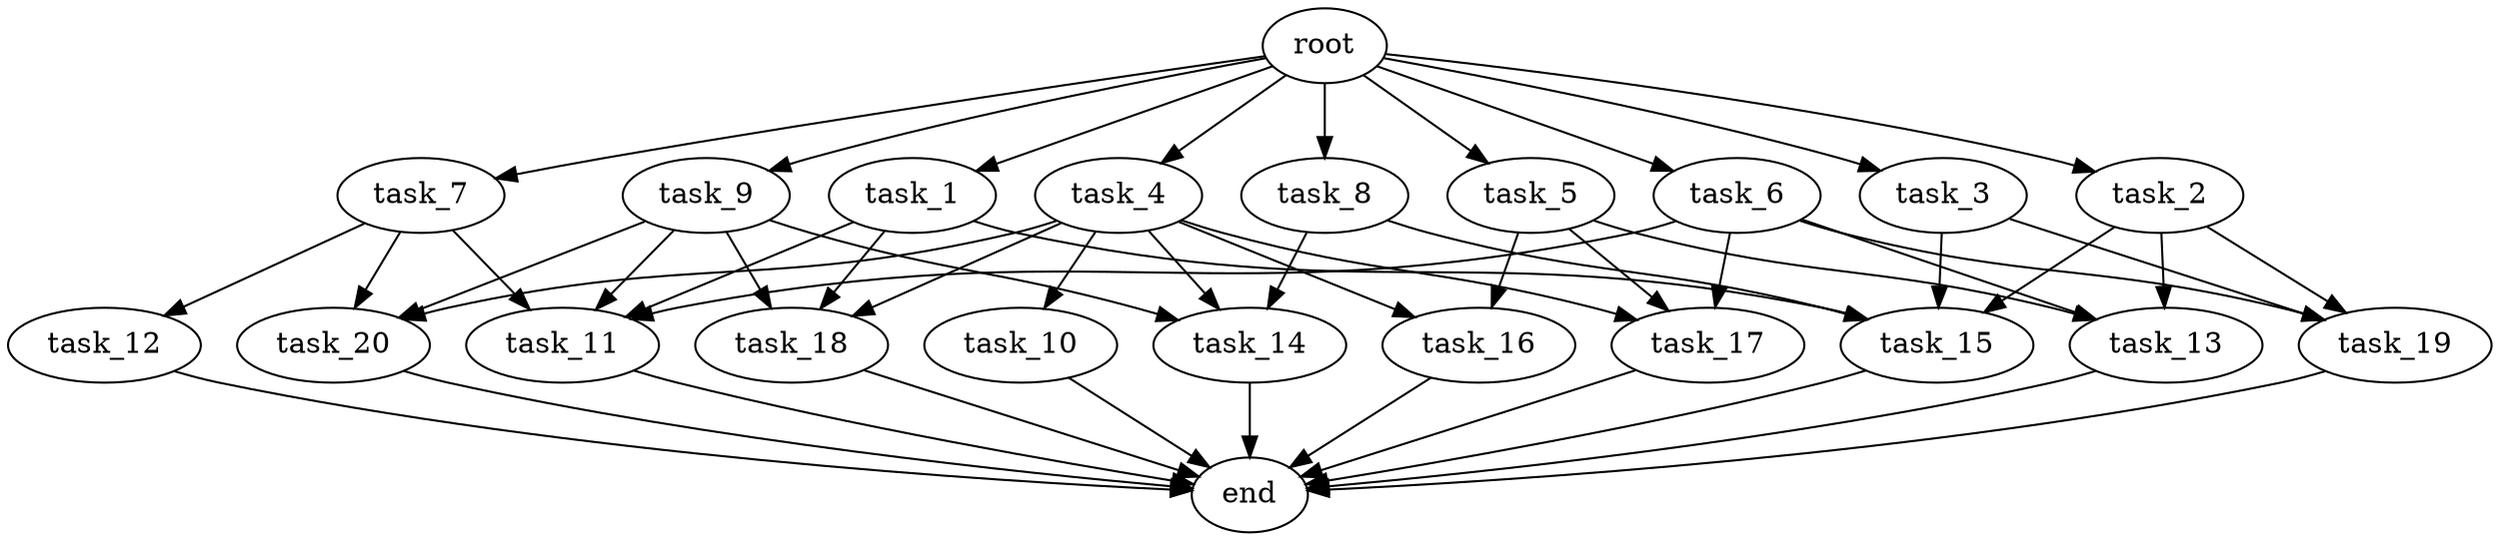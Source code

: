 digraph G {
  root [size="0.000000e+00"];
  task_1 [size="1.993335e+09"];
  task_2 [size="1.213254e+10"];
  task_3 [size="8.673818e+10"];
  task_4 [size="9.631202e+10"];
  task_5 [size="1.990382e+10"];
  task_6 [size="5.759369e+10"];
  task_7 [size="6.491660e+10"];
  task_8 [size="1.746214e+10"];
  task_9 [size="7.803311e+10"];
  task_10 [size="3.551735e+10"];
  task_11 [size="6.732255e+10"];
  task_12 [size="4.875450e+10"];
  task_13 [size="7.365525e+10"];
  task_14 [size="8.896435e+10"];
  task_15 [size="3.811329e+10"];
  task_16 [size="2.865949e+10"];
  task_17 [size="6.317490e+10"];
  task_18 [size="1.449339e+10"];
  task_19 [size="1.676588e+10"];
  task_20 [size="8.077364e+10"];
  end [size="0.000000e+00"];

  root -> task_1 [size="1.000000e-12"];
  root -> task_2 [size="1.000000e-12"];
  root -> task_3 [size="1.000000e-12"];
  root -> task_4 [size="1.000000e-12"];
  root -> task_5 [size="1.000000e-12"];
  root -> task_6 [size="1.000000e-12"];
  root -> task_7 [size="1.000000e-12"];
  root -> task_8 [size="1.000000e-12"];
  root -> task_9 [size="1.000000e-12"];
  task_1 -> task_11 [size="1.683064e+08"];
  task_1 -> task_15 [size="9.528322e+07"];
  task_1 -> task_18 [size="4.831128e+07"];
  task_2 -> task_13 [size="2.455175e+08"];
  task_2 -> task_15 [size="9.528322e+07"];
  task_2 -> task_19 [size="5.588626e+07"];
  task_3 -> task_15 [size="9.528322e+07"];
  task_3 -> task_19 [size="5.588626e+07"];
  task_4 -> task_10 [size="3.551735e+08"];
  task_4 -> task_14 [size="2.965478e+08"];
  task_4 -> task_16 [size="1.432975e+08"];
  task_4 -> task_17 [size="2.105830e+08"];
  task_4 -> task_18 [size="4.831128e+07"];
  task_4 -> task_20 [size="2.692455e+08"];
  task_5 -> task_13 [size="2.455175e+08"];
  task_5 -> task_16 [size="1.432975e+08"];
  task_5 -> task_17 [size="2.105830e+08"];
  task_6 -> task_11 [size="1.683064e+08"];
  task_6 -> task_13 [size="2.455175e+08"];
  task_6 -> task_17 [size="2.105830e+08"];
  task_6 -> task_19 [size="5.588626e+07"];
  task_7 -> task_11 [size="1.683064e+08"];
  task_7 -> task_12 [size="4.875450e+08"];
  task_7 -> task_20 [size="2.692455e+08"];
  task_8 -> task_14 [size="2.965478e+08"];
  task_8 -> task_15 [size="9.528322e+07"];
  task_9 -> task_11 [size="1.683064e+08"];
  task_9 -> task_14 [size="2.965478e+08"];
  task_9 -> task_18 [size="4.831128e+07"];
  task_9 -> task_20 [size="2.692455e+08"];
  task_10 -> end [size="1.000000e-12"];
  task_11 -> end [size="1.000000e-12"];
  task_12 -> end [size="1.000000e-12"];
  task_13 -> end [size="1.000000e-12"];
  task_14 -> end [size="1.000000e-12"];
  task_15 -> end [size="1.000000e-12"];
  task_16 -> end [size="1.000000e-12"];
  task_17 -> end [size="1.000000e-12"];
  task_18 -> end [size="1.000000e-12"];
  task_19 -> end [size="1.000000e-12"];
  task_20 -> end [size="1.000000e-12"];
}
